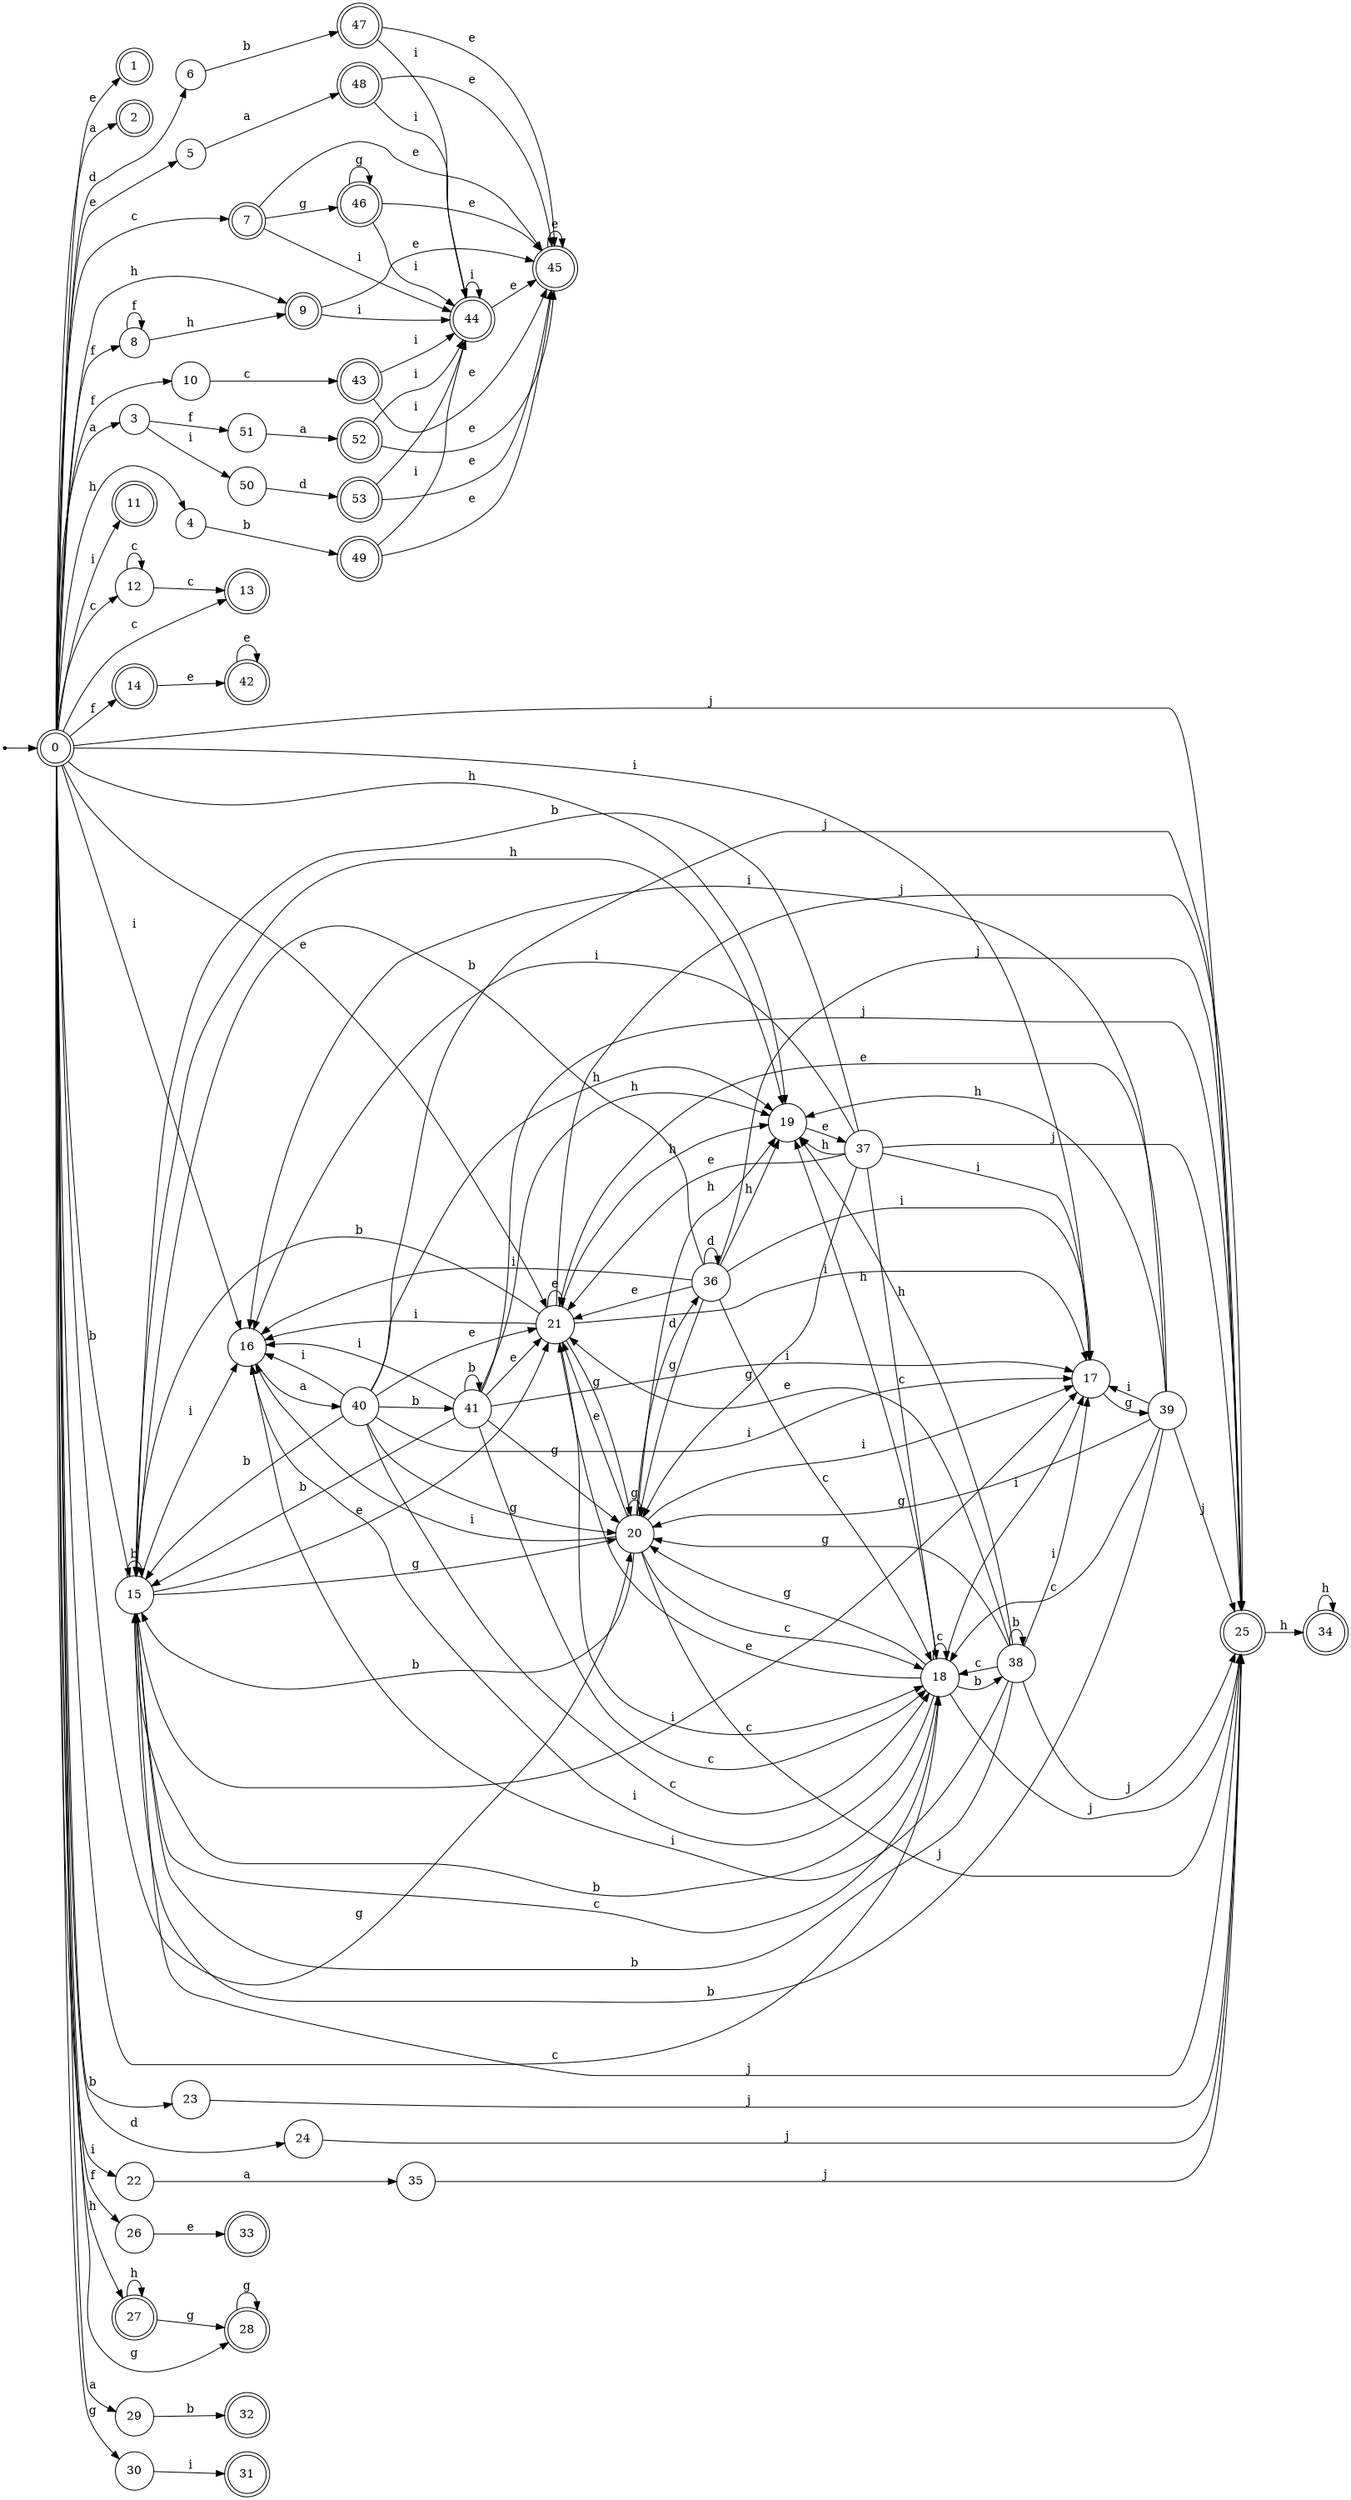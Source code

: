 digraph finite_state_machine {
rankdir=LR;
size="20,20";
node [shape = point]; "dummy0"
node [shape = doublecircle]; "0";"dummy0" -> "0";
node [shape = doublecircle]; "1";node [shape = doublecircle]; "2";node [shape = circle]; "3";
node [shape = circle]; "4";
node [shape = circle]; "5";
node [shape = circle]; "6";
node [shape = doublecircle]; "7";node [shape = circle]; "8";
node [shape = doublecircle]; "9";node [shape = circle]; "10";
node [shape = doublecircle]; "11";node [shape = circle]; "12";
node [shape = doublecircle]; "13";node [shape = doublecircle]; "14";node [shape = circle]; "15";
node [shape = circle]; "16";
node [shape = circle]; "17";
node [shape = circle]; "18";
node [shape = circle]; "19";
node [shape = circle]; "20";
node [shape = circle]; "21";
node [shape = circle]; "22";
node [shape = circle]; "23";
node [shape = circle]; "24";
node [shape = doublecircle]; "25";node [shape = circle]; "26";
node [shape = doublecircle]; "27";node [shape = doublecircle]; "28";node [shape = circle]; "29";
node [shape = circle]; "30";
node [shape = doublecircle]; "31";node [shape = doublecircle]; "32";node [shape = doublecircle]; "33";node [shape = doublecircle]; "34";node [shape = circle]; "35";
node [shape = circle]; "36";
node [shape = circle]; "37";
node [shape = circle]; "38";
node [shape = circle]; "39";
node [shape = circle]; "40";
node [shape = circle]; "41";
node [shape = doublecircle]; "42";node [shape = doublecircle]; "43";node [shape = doublecircle]; "44";node [shape = doublecircle]; "45";node [shape = doublecircle]; "46";node [shape = doublecircle]; "47";node [shape = doublecircle]; "48";node [shape = doublecircle]; "49";node [shape = circle]; "50";
node [shape = circle]; "51";
node [shape = doublecircle]; "52";node [shape = doublecircle]; "53";"0" -> "1" [label = "e"];
 "0" -> "21" [label = "e"];
 "0" -> "5" [label = "e"];
 "0" -> "2" [label = "a"];
 "0" -> "3" [label = "a"];
 "0" -> "29" [label = "a"];
 "0" -> "27" [label = "h"];
 "0" -> "9" [label = "h"];
 "0" -> "19" [label = "h"];
 "0" -> "4" [label = "h"];
 "0" -> "24" [label = "d"];
 "0" -> "6" [label = "d"];
 "0" -> "18" [label = "c"];
 "0" -> "12" [label = "c"];
 "0" -> "13" [label = "c"];
 "0" -> "7" [label = "c"];
 "0" -> "8" [label = "f"];
 "0" -> "10" [label = "f"];
 "0" -> "26" [label = "f"];
 "0" -> "14" [label = "f"];
 "0" -> "16" [label = "i"];
 "0" -> "17" [label = "i"];
 "0" -> "11" [label = "i"];
 "0" -> "22" [label = "i"];
 "0" -> "23" [label = "b"];
 "0" -> "15" [label = "b"];
 "0" -> "20" [label = "g"];
 "0" -> "28" [label = "g"];
 "0" -> "30" [label = "g"];
 "0" -> "25" [label = "j"];
 "30" -> "31" [label = "i"];
 "29" -> "32" [label = "b"];
 "28" -> "28" [label = "g"];
 "27" -> "27" [label = "h"];
 "27" -> "28" [label = "g"];
 "26" -> "33" [label = "e"];
 "25" -> "34" [label = "h"];
 "34" -> "34" [label = "h"];
 "24" -> "25" [label = "j"];
 "23" -> "25" [label = "j"];
 "22" -> "35" [label = "a"];
 "35" -> "25" [label = "j"];
 "21" -> "21" [label = "e"];
 "21" -> "15" [label = "b"];
 "21" -> "16" [label = "i"];
 "21" -> "17" [label = "i"];
 "21" -> "18" [label = "c"];
 "21" -> "19" [label = "h"];
 "21" -> "20" [label = "g"];
 "21" -> "25" [label = "j"];
 "20" -> "20" [label = "g"];
 "20" -> "36" [label = "d"];
 "20" -> "15" [label = "b"];
 "20" -> "16" [label = "i"];
 "20" -> "17" [label = "i"];
 "20" -> "18" [label = "c"];
 "20" -> "19" [label = "h"];
 "20" -> "21" [label = "e"];
 "20" -> "25" [label = "j"];
 "36" -> "36" [label = "d"];
 "36" -> "20" [label = "g"];
 "36" -> "15" [label = "b"];
 "36" -> "16" [label = "i"];
 "36" -> "17" [label = "i"];
 "36" -> "18" [label = "c"];
 "36" -> "19" [label = "h"];
 "36" -> "21" [label = "e"];
 "36" -> "25" [label = "j"];
 "19" -> "37" [label = "e"];
 "37" -> "19" [label = "h"];
 "37" -> "15" [label = "b"];
 "37" -> "16" [label = "i"];
 "37" -> "17" [label = "i"];
 "37" -> "18" [label = "c"];
 "37" -> "20" [label = "g"];
 "37" -> "21" [label = "e"];
 "37" -> "25" [label = "j"];
 "18" -> "18" [label = "c"];
 "18" -> "38" [label = "b"];
 "18" -> "15" [label = "b"];
 "18" -> "16" [label = "i"];
 "18" -> "17" [label = "i"];
 "18" -> "19" [label = "h"];
 "18" -> "20" [label = "g"];
 "18" -> "21" [label = "e"];
 "18" -> "25" [label = "j"];
 "38" -> "38" [label = "b"];
 "38" -> "15" [label = "b"];
 "38" -> "18" [label = "c"];
 "38" -> "16" [label = "i"];
 "38" -> "17" [label = "i"];
 "38" -> "19" [label = "h"];
 "38" -> "20" [label = "g"];
 "38" -> "21" [label = "e"];
 "38" -> "25" [label = "j"];
 "17" -> "39" [label = "g"];
 "39" -> "16" [label = "i"];
 "39" -> "17" [label = "i"];
 "39" -> "15" [label = "b"];
 "39" -> "18" [label = "c"];
 "39" -> "19" [label = "h"];
 "39" -> "20" [label = "g"];
 "39" -> "21" [label = "e"];
 "39" -> "25" [label = "j"];
 "16" -> "40" [label = "a"];
 "40" -> "16" [label = "i"];
 "40" -> "17" [label = "i"];
 "40" -> "41" [label = "b"];
 "40" -> "15" [label = "b"];
 "40" -> "18" [label = "c"];
 "40" -> "19" [label = "h"];
 "40" -> "20" [label = "g"];
 "40" -> "21" [label = "e"];
 "40" -> "25" [label = "j"];
 "41" -> "41" [label = "b"];
 "41" -> "15" [label = "b"];
 "41" -> "16" [label = "i"];
 "41" -> "17" [label = "i"];
 "41" -> "18" [label = "c"];
 "41" -> "19" [label = "h"];
 "41" -> "20" [label = "g"];
 "41" -> "21" [label = "e"];
 "41" -> "25" [label = "j"];
 "15" -> "15" [label = "b"];
 "15" -> "16" [label = "i"];
 "15" -> "17" [label = "i"];
 "15" -> "18" [label = "c"];
 "15" -> "19" [label = "h"];
 "15" -> "20" [label = "g"];
 "15" -> "21" [label = "e"];
 "15" -> "25" [label = "j"];
 "14" -> "42" [label = "e"];
 "42" -> "42" [label = "e"];
 "12" -> "12" [label = "c"];
 "12" -> "13" [label = "c"];
 "10" -> "43" [label = "c"];
 "43" -> "44" [label = "i"];
 "43" -> "45" [label = "e"];
 "45" -> "45" [label = "e"];
 "44" -> "44" [label = "i"];
 "44" -> "45" [label = "e"];
 "9" -> "44" [label = "i"];
 "9" -> "45" [label = "e"];
 "8" -> "8" [label = "f"];
 "8" -> "9" [label = "h"];
 "7" -> "46" [label = "g"];
 "7" -> "44" [label = "i"];
 "7" -> "45" [label = "e"];
 "46" -> "46" [label = "g"];
 "46" -> "44" [label = "i"];
 "46" -> "45" [label = "e"];
 "6" -> "47" [label = "b"];
 "47" -> "44" [label = "i"];
 "47" -> "45" [label = "e"];
 "5" -> "48" [label = "a"];
 "48" -> "44" [label = "i"];
 "48" -> "45" [label = "e"];
 "4" -> "49" [label = "b"];
 "49" -> "44" [label = "i"];
 "49" -> "45" [label = "e"];
 "3" -> "50" [label = "i"];
 "3" -> "51" [label = "f"];
 "51" -> "52" [label = "a"];
 "52" -> "44" [label = "i"];
 "52" -> "45" [label = "e"];
 "50" -> "53" [label = "d"];
 "53" -> "44" [label = "i"];
 "53" -> "45" [label = "e"];
 }
